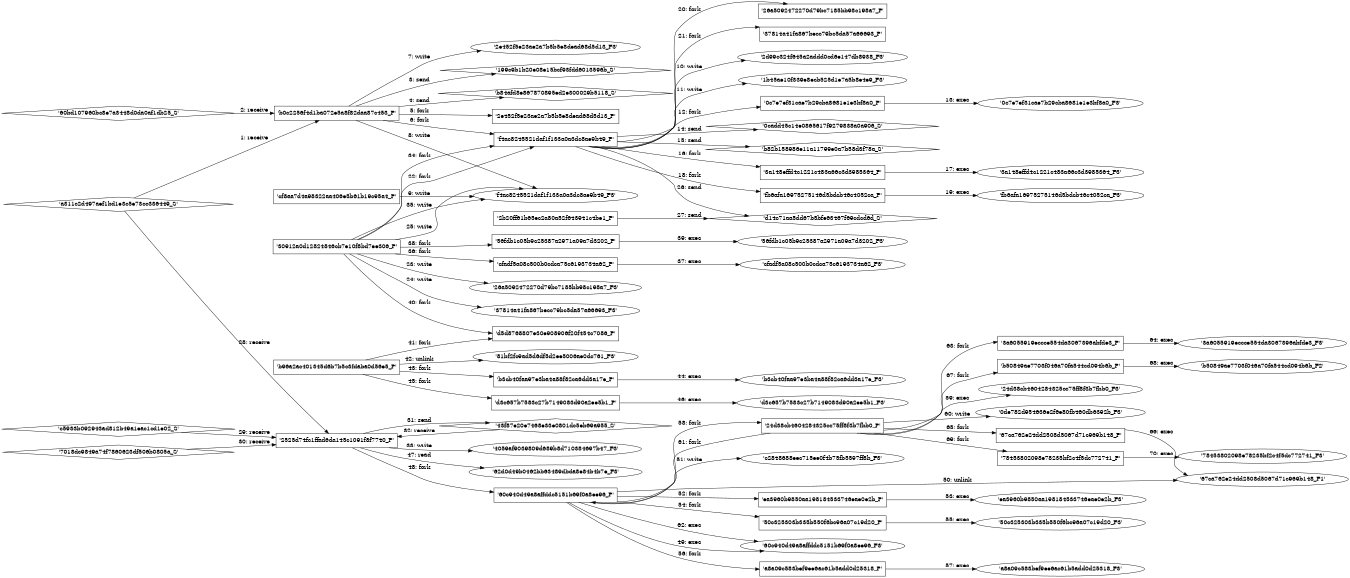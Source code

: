 digraph "D:\Learning\Paper\apt\基于CTI的攻击预警\Dataset\攻击图\ASGfromALLCTI\Threat Roundup for September 24 to October 1.dot" {
rankdir="LR"
size="9"
fixedsize="false"
splines="true"
nodesep=0.3
ranksep=0
fontsize=10
overlap="scalexy"
engine= "neato"
	"'b0c2256f4d1ba072e5a8f82daa87c453_P'" [node_type=Process shape=box]
	"'a311c2d497aef1bd1e3c5e73cc336449_S'" [node_type=Socket shape=diamond]
	"'a311c2d497aef1bd1e3c5e73cc336449_S'" -> "'b0c2256f4d1ba072e5a8f82daa87c453_P'" [label="1: receive"]
	"'b0c2256f4d1ba072e5a8f82daa87c453_P'" [node_type=Process shape=box]
	"'60bd107960bc8e7a3448d0da0af1db25_S'" [node_type=Socket shape=diamond]
	"'60bd107960bc8e7a3448d0da0af1db25_S'" -> "'b0c2256f4d1ba072e5a8f82daa87c453_P'" [label="2: receive"]
	"'199c9b1b20e08e15bcf93fdd6013596b_S'" [node_type=Socket shape=diamond]
	"'b0c2256f4d1ba072e5a8f82daa87c453_P'" [node_type=Process shape=box]
	"'b0c2256f4d1ba072e5a8f82daa87c453_P'" -> "'199c9b1b20e08e15bcf93fdd6013596b_S'" [label="3: send"]
	"'b84afd8e867870895ed2e300029b5118_S'" [node_type=Socket shape=diamond]
	"'b0c2256f4d1ba072e5a8f82daa87c453_P'" [node_type=Process shape=box]
	"'b0c2256f4d1ba072e5a8f82daa87c453_P'" -> "'b84afd8e867870895ed2e300029b5118_S'" [label="4: send"]
	"'b0c2256f4d1ba072e5a8f82daa87c453_P'" [node_type=Process shape=box]
	"'2e452f5e23ae2a7b5b5e8dead68d5d13_P'" [node_type=Process shape=box]
	"'b0c2256f4d1ba072e5a8f82daa87c453_P'" -> "'2e452f5e23ae2a7b5b5e8dead68d5d13_P'" [label="5: fork"]
	"'b0c2256f4d1ba072e5a8f82daa87c453_P'" [node_type=Process shape=box]
	"'f4ac8245521daf1f133a0a3dc8ae9b49_P'" [node_type=Process shape=box]
	"'b0c2256f4d1ba072e5a8f82daa87c453_P'" -> "'f4ac8245521daf1f133a0a3dc8ae9b49_P'" [label="6: fork"]
	"'2e452f5e23ae2a7b5b5e8dead68d5d13_F3'" [node_type=file shape=ellipse]
	"'b0c2256f4d1ba072e5a8f82daa87c453_P'" [node_type=Process shape=box]
	"'b0c2256f4d1ba072e5a8f82daa87c453_P'" -> "'2e452f5e23ae2a7b5b5e8dead68d5d13_F3'" [label="7: write"]
	"'f4ac8245521daf1f133a0a3dc8ae9b49_F3'" [node_type=file shape=ellipse]
	"'b0c2256f4d1ba072e5a8f82daa87c453_P'" [node_type=Process shape=box]
	"'b0c2256f4d1ba072e5a8f82daa87c453_P'" -> "'f4ac8245521daf1f133a0a3dc8ae9b49_F3'" [label="8: write"]
	"'f4ac8245521daf1f133a0a3dc8ae9b49_F3'" [node_type=file shape=ellipse]
	"'cf8aa7d4a98322aa406e5b61b19c95a4_P'" [node_type=Process shape=box]
	"'cf8aa7d4a98322aa406e5b61b19c95a4_P'" -> "'f4ac8245521daf1f133a0a3dc8ae9b49_F3'" [label="9: write"]
	"'2d99c324f645a2addd0cd6e147db8938_F3'" [node_type=file shape=ellipse]
	"'f4ac8245521daf1f133a0a3dc8ae9b49_P'" [node_type=Process shape=box]
	"'f4ac8245521daf1f133a0a3dc8ae9b49_P'" -> "'2d99c324f645a2addd0cd6e147db8938_F3'" [label="10: write"]
	"'1b45ae10f339e8ecb525d1e7a5b8e4e9_F3'" [node_type=file shape=ellipse]
	"'f4ac8245521daf1f133a0a3dc8ae9b49_P'" [node_type=Process shape=box]
	"'f4ac8245521daf1f133a0a3dc8ae9b49_P'" -> "'1b45ae10f339e8ecb525d1e7a5b8e4e9_F3'" [label="11: write"]
	"'f4ac8245521daf1f133a0a3dc8ae9b49_P'" [node_type=Process shape=box]
	"'0c7e7ef31cae7b29cba8681e1e3bf8a0_P'" [node_type=Process shape=box]
	"'f4ac8245521daf1f133a0a3dc8ae9b49_P'" -> "'0c7e7ef31cae7b29cba8681e1e3bf8a0_P'" [label="12: fork"]
	"'0c7e7ef31cae7b29cba8681e1e3bf8a0_P'" [node_type=Process shape=box]
	"'0c7e7ef31cae7b29cba8681e1e3bf8a0_F3'" [node_type=File shape=ellipse]
	"'0c7e7ef31cae7b29cba8681e1e3bf8a0_P'" -> "'0c7e7ef31cae7b29cba8681e1e3bf8a0_F3'" [label="13: exec"]
	"'0cadd45c14e0865617f9279838a0a906_S'" [node_type=Socket shape=diamond]
	"'f4ac8245521daf1f133a0a3dc8ae9b49_P'" [node_type=Process shape=box]
	"'f4ac8245521daf1f133a0a3dc8ae9b49_P'" -> "'0cadd45c14e0865617f9279838a0a906_S'" [label="14: send"]
	"'b82b158986e11a11799e0a7b58d3f78a_S'" [node_type=Socket shape=diamond]
	"'f4ac8245521daf1f133a0a3dc8ae9b49_P'" [node_type=Process shape=box]
	"'f4ac8245521daf1f133a0a3dc8ae9b49_P'" -> "'b82b158986e11a11799e0a7b58d3f78a_S'" [label="15: send"]
	"'f4ac8245521daf1f133a0a3dc8ae9b49_P'" [node_type=Process shape=box]
	"'3a148effd4c1221c483a66c3d3985364_P'" [node_type=Process shape=box]
	"'f4ac8245521daf1f133a0a3dc8ae9b49_P'" -> "'3a148effd4c1221c483a66c3d3985364_P'" [label="16: fork"]
	"'3a148effd4c1221c483a66c3d3985364_P'" [node_type=Process shape=box]
	"'3a148effd4c1221c483a66c3d3985364_F3'" [node_type=File shape=ellipse]
	"'3a148effd4c1221c483a66c3d3985364_P'" -> "'3a148effd4c1221c483a66c3d3985364_F3'" [label="17: exec"]
	"'f4ac8245521daf1f133a0a3dc8ae9b49_P'" [node_type=Process shape=box]
	"'fb6afa16975275146d5bdcb46c4052ca_P'" [node_type=Process shape=box]
	"'f4ac8245521daf1f133a0a3dc8ae9b49_P'" -> "'fb6afa16975275146d5bdcb46c4052ca_P'" [label="18: fork"]
	"'fb6afa16975275146d5bdcb46c4052ca_P'" [node_type=Process shape=box]
	"'fb6afa16975275146d5bdcb46c4052ca_F3'" [node_type=File shape=ellipse]
	"'fb6afa16975275146d5bdcb46c4052ca_P'" -> "'fb6afa16975275146d5bdcb46c4052ca_F3'" [label="19: exec"]
	"'f4ac8245521daf1f133a0a3dc8ae9b49_P'" [node_type=Process shape=box]
	"'26a5092472270d79bc7185bb98c198a7_P'" [node_type=Process shape=box]
	"'f4ac8245521daf1f133a0a3dc8ae9b49_P'" -> "'26a5092472270d79bc7185bb98c198a7_P'" [label="20: fork"]
	"'f4ac8245521daf1f133a0a3dc8ae9b49_P'" [node_type=Process shape=box]
	"'37814a41fa867becc79bc5da57a66693_P'" [node_type=Process shape=box]
	"'f4ac8245521daf1f133a0a3dc8ae9b49_P'" -> "'37814a41fa867becc79bc5da57a66693_P'" [label="21: fork"]
	"'30912a0d12824846cb7e10f8bd7ee306_P'" [node_type=Process shape=box]
	"'f4ac8245521daf1f133a0a3dc8ae9b49_P'" [node_type=Process shape=box]
	"'30912a0d12824846cb7e10f8bd7ee306_P'" -> "'f4ac8245521daf1f133a0a3dc8ae9b49_P'" [label="22: fork"]
	"'26a5092472270d79bc7185bb98c198a7_F3'" [node_type=file shape=ellipse]
	"'30912a0d12824846cb7e10f8bd7ee306_P'" [node_type=Process shape=box]
	"'30912a0d12824846cb7e10f8bd7ee306_P'" -> "'26a5092472270d79bc7185bb98c198a7_F3'" [label="23: write"]
	"'37814a41fa867becc79bc5da57a66693_F3'" [node_type=file shape=ellipse]
	"'30912a0d12824846cb7e10f8bd7ee306_P'" [node_type=Process shape=box]
	"'30912a0d12824846cb7e10f8bd7ee306_P'" -> "'37814a41fa867becc79bc5da57a66693_F3'" [label="24: write"]
	"'f4ac8245521daf1f133a0a3dc8ae9b49_F3'" [node_type=file shape=ellipse]
	"'30912a0d12824846cb7e10f8bd7ee306_P'" [node_type=Process shape=box]
	"'30912a0d12824846cb7e10f8bd7ee306_P'" -> "'f4ac8245521daf1f133a0a3dc8ae9b49_F3'" [label="25: write"]
	"'d14c71aa5dd67b5bfe63467f69cdcd6d_S'" [node_type=Socket shape=diamond]
	"'f4ac8245521daf1f133a0a3dc8ae9b49_P'" [node_type=Process shape=box]
	"'f4ac8245521daf1f133a0a3dc8ae9b49_P'" -> "'d14c71aa5dd67b5bfe63467f69cdcd6d_S'" [label="26: send"]
	"'d14c71aa5dd67b5bfe63467f69cdcd6d_S'" [node_type=Socket shape=diamond]
	"'2b20ff61b65ec2a80a52f643941c4be1_P'" [node_type=Process shape=box]
	"'2b20ff61b65ec2a80a52f643941c4be1_P'" -> "'d14c71aa5dd67b5bfe63467f69cdcd6d_S'" [label="27: send"]
	"'2525d74fc1ffad6da145c1091f8f7740_P'" [node_type=Process shape=box]
	"'a311c2d497aef1bd1e3c5e73cc336449_S'" [node_type=Socket shape=diamond]
	"'a311c2d497aef1bd1e3c5e73cc336449_S'" -> "'2525d74fc1ffad6da145c1091f8f7740_P'" [label="28: receive"]
	"'2525d74fc1ffad6da145c1091f8f7740_P'" [node_type=Process shape=box]
	"'c5933b092943ad812b49a1eac1cd1e02_S'" [node_type=Socket shape=diamond]
	"'c5933b092943ad812b49a1eac1cd1e02_S'" -> "'2525d74fc1ffad6da145c1091f8f7740_P'" [label="29: receive"]
	"'2525d74fc1ffad6da145c1091f8f7740_P'" [node_type=Process shape=box]
	"'7018dc9849a74f7860623df506b0805a_S'" [node_type=Socket shape=diamond]
	"'7018dc9849a74f7860623df506b0805a_S'" -> "'2525d74fc1ffad6da145c1091f8f7740_P'" [label="30: receive"]
	"'43f87e20e7468e33e0801dc5eb69a955_S'" [node_type=Socket shape=diamond]
	"'2525d74fc1ffad6da145c1091f8f7740_P'" [node_type=Process shape=box]
	"'2525d74fc1ffad6da145c1091f8f7740_P'" -> "'43f87e20e7468e33e0801dc5eb69a955_S'" [label="31: send"]
	"'43f87e20e7468e33e0801dc5eb69a955_S'" -> "'2525d74fc1ffad6da145c1091f8f7740_P'" [label="32: receive"]
	"'4059af9039809d689b8d710384697b47_F3'" [node_type=file shape=ellipse]
	"'2525d74fc1ffad6da145c1091f8f7740_P'" [node_type=Process shape=box]
	"'2525d74fc1ffad6da145c1091f8f7740_P'" -> "'4059af9039809d689b8d710384697b47_F3'" [label="33: write"]
	"'30912a0d12824846cb7e10f8bd7ee306_P'" [node_type=Process shape=box]
	"'f4ac8245521daf1f133a0a3dc8ae9b49_P'" [node_type=Process shape=box]
	"'30912a0d12824846cb7e10f8bd7ee306_P'" -> "'f4ac8245521daf1f133a0a3dc8ae9b49_P'" [label="34: fork"]
	"'f4ac8245521daf1f133a0a3dc8ae9b49_F3'" [node_type=file shape=ellipse]
	"'30912a0d12824846cb7e10f8bd7ee306_P'" [node_type=Process shape=box]
	"'30912a0d12824846cb7e10f8bd7ee306_P'" -> "'f4ac8245521daf1f133a0a3dc8ae9b49_F3'" [label="35: write"]
	"'30912a0d12824846cb7e10f8bd7ee306_P'" [node_type=Process shape=box]
	"'cfadf5a08c500b0cdca75c6193734a62_P'" [node_type=Process shape=box]
	"'30912a0d12824846cb7e10f8bd7ee306_P'" -> "'cfadf5a08c500b0cdca75c6193734a62_P'" [label="36: fork"]
	"'cfadf5a08c500b0cdca75c6193734a62_P'" [node_type=Process shape=box]
	"'cfadf5a08c500b0cdca75c6193734a62_F3'" [node_type=File shape=ellipse]
	"'cfadf5a08c500b0cdca75c6193734a62_P'" -> "'cfadf5a08c500b0cdca75c6193734a62_F3'" [label="37: exec"]
	"'30912a0d12824846cb7e10f8bd7ee306_P'" [node_type=Process shape=box]
	"'56fdb1c05b9c25387a2971a09a7d3202_P'" [node_type=Process shape=box]
	"'30912a0d12824846cb7e10f8bd7ee306_P'" -> "'56fdb1c05b9c25387a2971a09a7d3202_P'" [label="38: fork"]
	"'56fdb1c05b9c25387a2971a09a7d3202_P'" [node_type=Process shape=box]
	"'56fdb1c05b9c25387a2971a09a7d3202_F3'" [node_type=File shape=ellipse]
	"'56fdb1c05b9c25387a2971a09a7d3202_P'" -> "'56fdb1c05b9c25387a2971a09a7d3202_F3'" [label="39: exec"]
	"'30912a0d12824846cb7e10f8bd7ee306_P'" [node_type=Process shape=box]
	"'d5d8768807e30e908906f20f454c7086_P'" [node_type=Process shape=box]
	"'30912a0d12824846cb7e10f8bd7ee306_P'" -> "'d5d8768807e30e908906f20f454c7086_P'" [label="40: fork"]
	"'b96a2ac401345d6b7b5c3fdaba0d56e5_P'" [node_type=Process shape=box]
	"'d5d8768807e30e908906f20f454c7086_P'" [node_type=Process shape=box]
	"'b96a2ac401345d6b7b5c3fdaba0d56e5_P'" -> "'d5d8768807e30e908906f20f454c7086_P'" [label="41: fork"]
	"'81bf2fc9ad5d6df5d2ee5006ae0dc761_F3'" [node_type=file shape=ellipse]
	"'b96a2ac401345d6b7b5c3fdaba0d56e5_P'" [node_type=Process shape=box]
	"'b96a2ac401345d6b7b5c3fdaba0d56e5_P'" -> "'81bf2fc9ad5d6df5d2ee5006ae0dc761_F3'" [label="42: unlink"]
	"'b96a2ac401345d6b7b5c3fdaba0d56e5_P'" [node_type=Process shape=box]
	"'b3cb40faa97e3ba4a88f82ca6dd3a17e_P'" [node_type=Process shape=box]
	"'b96a2ac401345d6b7b5c3fdaba0d56e5_P'" -> "'b3cb40faa97e3ba4a88f82ca6dd3a17e_P'" [label="43: fork"]
	"'b3cb40faa97e3ba4a88f82ca6dd3a17e_P'" [node_type=Process shape=box]
	"'b3cb40faa97e3ba4a88f82ca6dd3a17e_F3'" [node_type=File shape=ellipse]
	"'b3cb40faa97e3ba4a88f82ca6dd3a17e_P'" -> "'b3cb40faa97e3ba4a88f82ca6dd3a17e_F3'" [label="44: exec"]
	"'b96a2ac401345d6b7b5c3fdaba0d56e5_P'" [node_type=Process shape=box]
	"'d3c657b7583c27b7149083d90a2ee5b1_P'" [node_type=Process shape=box]
	"'b96a2ac401345d6b7b5c3fdaba0d56e5_P'" -> "'d3c657b7583c27b7149083d90a2ee5b1_P'" [label="45: fork"]
	"'d3c657b7583c27b7149083d90a2ee5b1_P'" [node_type=Process shape=box]
	"'d3c657b7583c27b7149083d90a2ee5b1_F3'" [node_type=File shape=ellipse]
	"'d3c657b7583c27b7149083d90a2ee5b1_P'" -> "'d3c657b7583c27b7149083d90a2ee5b1_F3'" [label="46: exec"]
	"'62d0d49b0462bb63489dbda8e84b4b7e_F3'" [node_type=file shape=ellipse]
	"'2525d74fc1ffad6da145c1091f8f7740_P'" [node_type=Process shape=box]
	"'2525d74fc1ffad6da145c1091f8f7740_P'" -> "'62d0d49b0462bb63489dbda8e84b4b7e_F3'" [label="47: read"]
	"'2525d74fc1ffad6da145c1091f8f7740_P'" [node_type=Process shape=box]
	"'60c940d49a8affddc5151b69f0a8ee96_P'" [node_type=Process shape=box]
	"'2525d74fc1ffad6da145c1091f8f7740_P'" -> "'60c940d49a8affddc5151b69f0a8ee96_P'" [label="48: fork"]
	"'60c940d49a8affddc5151b69f0a8ee96_P'" [node_type=Process shape=box]
	"'60c940d49a8affddc5151b69f0a8ee96_F3'" [node_type=File shape=ellipse]
	"'60c940d49a8affddc5151b69f0a8ee96_P'" -> "'60c940d49a8affddc5151b69f0a8ee96_F3'" [label="49: exec"]
	"'67ca762e24dd2508d5067d71c969b148_F1'" [node_type=file shape=ellipse]
	"'60c940d49a8affddc5151b69f0a8ee96_P'" [node_type=Process shape=box]
	"'60c940d49a8affddc5151b69f0a8ee96_P'" -> "'67ca762e24dd2508d5067d71c969b148_F1'" [label="50: unlink"]
	"'c2848688eec715ee0f4b75fb5597ff8b_F3'" [node_type=file shape=ellipse]
	"'60c940d49a8affddc5151b69f0a8ee96_P'" [node_type=Process shape=box]
	"'60c940d49a8affddc5151b69f0a8ee96_P'" -> "'c2848688eec715ee0f4b75fb5597ff8b_F3'" [label="51: write"]
	"'60c940d49a8affddc5151b69f0a8ee96_P'" [node_type=Process shape=box]
	"'ea3960b9850aa198184533746eae0e2b_P'" [node_type=Process shape=box]
	"'60c940d49a8affddc5151b69f0a8ee96_P'" -> "'ea3960b9850aa198184533746eae0e2b_P'" [label="52: fork"]
	"'ea3960b9850aa198184533746eae0e2b_P'" [node_type=Process shape=box]
	"'ea3960b9850aa198184533746eae0e2b_F3'" [node_type=File shape=ellipse]
	"'ea3960b9850aa198184533746eae0e2b_P'" -> "'ea3960b9850aa198184533746eae0e2b_F3'" [label="53: exec"]
	"'60c940d49a8affddc5151b69f0a8ee96_P'" [node_type=Process shape=box]
	"'50c325303b335b550f6bc96a07c19d20_P'" [node_type=Process shape=box]
	"'60c940d49a8affddc5151b69f0a8ee96_P'" -> "'50c325303b335b550f6bc96a07c19d20_P'" [label="54: fork"]
	"'50c325303b335b550f6bc96a07c19d20_P'" [node_type=Process shape=box]
	"'50c325303b335b550f6bc96a07c19d20_F3'" [node_type=File shape=ellipse]
	"'50c325303b335b550f6bc96a07c19d20_P'" -> "'50c325303b335b550f6bc96a07c19d20_F3'" [label="55: exec"]
	"'60c940d49a8affddc5151b69f0a8ee96_P'" [node_type=Process shape=box]
	"'a8a09c583bef9ee6ac61b5add0d25318_P'" [node_type=Process shape=box]
	"'60c940d49a8affddc5151b69f0a8ee96_P'" -> "'a8a09c583bef9ee6ac61b5add0d25318_P'" [label="56: fork"]
	"'a8a09c583bef9ee6ac61b5add0d25318_P'" [node_type=Process shape=box]
	"'a8a09c583bef9ee6ac61b5add0d25318_F3'" [node_type=File shape=ellipse]
	"'a8a09c583bef9ee6ac61b5add0d25318_P'" -> "'a8a09c583bef9ee6ac61b5add0d25318_F3'" [label="57: exec"]
	"'60c940d49a8affddc5151b69f0a8ee96_P'" [node_type=Process shape=box]
	"'24d38cb4604284325cc75ff8f3b7fbb0_P'" [node_type=Process shape=box]
	"'60c940d49a8affddc5151b69f0a8ee96_P'" -> "'24d38cb4604284325cc75ff8f3b7fbb0_P'" [label="58: fork"]
	"'24d38cb4604284325cc75ff8f3b7fbb0_P'" [node_type=Process shape=box]
	"'24d38cb4604284325cc75ff8f3b7fbb0_F3'" [node_type=File shape=ellipse]
	"'24d38cb4604284325cc75ff8f3b7fbb0_P'" -> "'24d38cb4604284325cc75ff8f3b7fbb0_F3'" [label="59: exec"]
	"'0de782d954636e2f6e80fb460db6392b_F3'" [node_type=file shape=ellipse]
	"'24d38cb4604284325cc75ff8f3b7fbb0_P'" [node_type=Process shape=box]
	"'24d38cb4604284325cc75ff8f3b7fbb0_P'" -> "'0de782d954636e2f6e80fb460db6392b_F3'" [label="60: write"]
	"'24d38cb4604284325cc75ff8f3b7fbb0_P'" [node_type=Process shape=box]
	"'60c940d49a8affddc5151b69f0a8ee96_P'" [node_type=Process shape=box]
	"'24d38cb4604284325cc75ff8f3b7fbb0_P'" -> "'60c940d49a8affddc5151b69f0a8ee96_P'" [label="61: fork"]
	"'60c940d49a8affddc5151b69f0a8ee96_P'" [node_type=Process shape=box]
	"'60c940d49a8affddc5151b69f0a8ee96_F3'" [node_type=File shape=ellipse]
	"'60c940d49a8affddc5151b69f0a8ee96_P'" -> "'60c940d49a8affddc5151b69f0a8ee96_F3'" [label="62: exec"]
	"'24d38cb4604284325cc75ff8f3b7fbb0_P'" [node_type=Process shape=box]
	"'3a6055919eccce554da3067396abfde3_P'" [node_type=Process shape=box]
	"'24d38cb4604284325cc75ff8f3b7fbb0_P'" -> "'3a6055919eccce554da3067396abfde3_P'" [label="63: fork"]
	"'3a6055919eccce554da3067396abfde3_P'" [node_type=Process shape=box]
	"'3a6055919eccce554da3067396abfde3_F3'" [node_type=File shape=ellipse]
	"'3a6055919eccce554da3067396abfde3_P'" -> "'3a6055919eccce554da3067396abfde3_F3'" [label="64: exec"]
	"'24d38cb4604284325cc75ff8f3b7fbb0_P'" [node_type=Process shape=box]
	"'67ca762e24dd2508d5067d71c969b148_P'" [node_type=Process shape=box]
	"'24d38cb4604284325cc75ff8f3b7fbb0_P'" -> "'67ca762e24dd2508d5067d71c969b148_P'" [label="65: fork"]
	"'67ca762e24dd2508d5067d71c969b148_P'" [node_type=Process shape=box]
	"'67ca762e24dd2508d5067d71c969b148_F1'" [node_type=File shape=ellipse]
	"'67ca762e24dd2508d5067d71c969b148_P'" -> "'67ca762e24dd2508d5067d71c969b148_F1'" [label="66: exec"]
	"'24d38cb4604284325cc75ff8f3b7fbb0_P'" [node_type=Process shape=box]
	"'b50849ae7703f046a70fa544cd094b6b_P'" [node_type=Process shape=box]
	"'24d38cb4604284325cc75ff8f3b7fbb0_P'" -> "'b50849ae7703f046a70fa544cd094b6b_P'" [label="67: fork"]
	"'b50849ae7703f046a70fa544cd094b6b_P'" [node_type=Process shape=box]
	"'b50849ae7703f046a70fa544cd094b6b_F2'" [node_type=File shape=ellipse]
	"'b50849ae7703f046a70fa544cd094b6b_P'" -> "'b50849ae7703f046a70fa544cd094b6b_F2'" [label="68: exec"]
	"'24d38cb4604284325cc75ff8f3b7fbb0_P'" [node_type=Process shape=box]
	"'78453802098e78235bf2c4f5dc772741_P'" [node_type=Process shape=box]
	"'24d38cb4604284325cc75ff8f3b7fbb0_P'" -> "'78453802098e78235bf2c4f5dc772741_P'" [label="69: fork"]
	"'78453802098e78235bf2c4f5dc772741_P'" [node_type=Process shape=box]
	"'78453802098e78235bf2c4f5dc772741_F3'" [node_type=File shape=ellipse]
	"'78453802098e78235bf2c4f5dc772741_P'" -> "'78453802098e78235bf2c4f5dc772741_F3'" [label="70: exec"]
}
